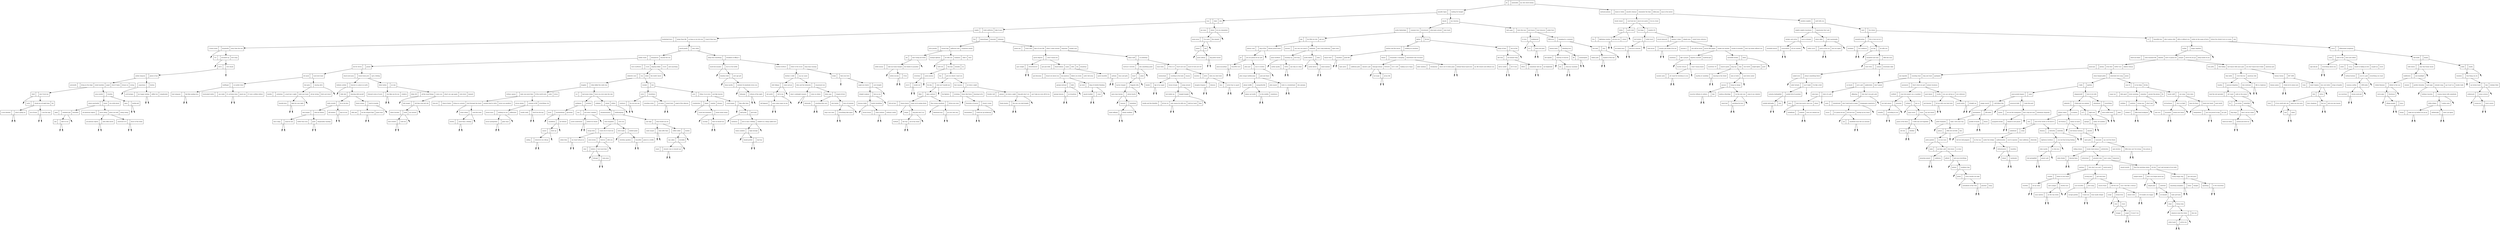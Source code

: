 digraph{
graph [ordering="out"];
node [fontsize = "10"shape = "record"];
"lit" [label ="lit | |  miserable |  my own worst enemy"];
"jennifer lopez" [label ="jennifer lopez | |  waiting for tonight"];
"iyaz" [label ="iyaz | |  reply |  solo"];
"eagles" [label ="eagles | |  hotel california |  take it easy"];
"backstreet boys" [label ="backstreet boys | |  larger than life |  as long as you love me |  I want it that way"];
"3 doors down" [label ="3 doors down | |  kryptonite |  away from the sun"];
"311" [label ="311 | |  all mixed up |  love song"];
"b52's" [label ="b52's | |  love shack"];
"ashlee simpson" [label ="ashlee simpson | |  pieces of me"];
"aerosmith" [label ="aerosmith | |  living on the edge |  sweet emotion |  angel |  what it takes |  dream on  |  crying"];
"3oh3" [label ="3oh3 | |  don't trust me"];
"ac/dc" [label ="ac/dc | |  shook me all night long |  tnt"];
"4 non blondes" [label ="4 non blondes | |  what's going on"];
"ace of base" [label ="ace of base | |  i saw the sign"];
"anna malick" [label ="anna malick | |  breathe"];
"alanis morrisette" [label ="alanis morrisette | |  ironic |  you outta know"];
"akon" [label ="akon | |  sweetest girl |  beautiful"];
"aha" [label ="aha | |  take on me"];
"all american rejects" [label ="all american rejects | |  move along |  gives you hell |  swing swing"];
"all ameican rejects" [label ="all ameican rejects | |  dirty little secret"];
"american hi fi" [label ="american hi fi | |  flavor of the week"];
"aqua" [label ="aqua | |  barbie girl"];
"augustana" [label ="augustana | |  boston"];
"avril lavigne" [label ="avril lavigne | |  my happy ending |  sk8ter boi |  complicated"];
"david guetta" [label ="david guetta | |  sexy chick"];
"bobby darin" [label ="bobby darin | |  dreamlover |  beyond the sea"];
"bel biv devoe" [label ="bel biv devoe | |  poison"];
"bb mack" [label ="bb mack | |  back here baby"];
"badfinger" [label ="badfinger | |  no matter what"];
"bad company" [label ="bad company | |  feel like making love"];
"barenaked ladies" [label ="barenaked ladies | |  one week |  it's all been done |  pinch me |  if i had a million dollars"];
"bee gees" [label ="bee gees | |  staying alive"];
"beatles" [label ="beatles | |  yesterday |  a hard day's night |  hold your hand |  all my loving |  twist and shout"];
"beastie boys" [label ="beastie boys | |  fight for your right"];
"black eyed peas" [label ="black eyed peas | |  boom boom pow |  i got a feeling"];
"belinda carlisle" [label ="belinda carlisle | |  heaven is a place on earth"];
"billy idol" [label ="billy idol | |  dancing with myself"];
"betty everett" [label ="betty everett | |  its in his kiss"];
"ben harper" [label ="ben harper | |  steal my kisses"];
"ben e king" [label ="ben e king | |  stand by me"];
"better than ezra" [label ="better than ezra | |  good |  desperately wanting"];
"bill winters" [label ="bill winters | |  lean on me"];
"black crowes" [label ="black crowes | |  hard to handle"];
"billy joel" [label ="billy joel | |  for the longest time |  piano man"];
"blind melon" [label ="blind melon | |  no rain"];
"blessed union of souls" [label ="blessed union of souls | |  she likes me for me |  i believe"];
"blink 182" [label ="blink 182 | |  all the small things |  i miss you |  what's my age again |  rock show |  dammit"];
"bob seager" [label ="bob seager | |  old time rock and roll"];
"blues traveler" [label ="blues traveler | |  hook |  run around"];
"blue october" [label ="blue october | |  hate me"];
"dave matthews" [label ="dave matthews | |  crash |  tripping billies |  crush |  ants marching"];
"collective soul" [label ="collective soul | |  run |  shine |  the world i know"];
"buggles" [label ="buggles | |  video killed the radio star"];
"britney spears" [label ="britney spears | |  baby one more time |  til the world ends |  lucky |  circus"];
"bon jovi" [label ="bon jovi | |  blaze of glory |  living on a prayer |  shot through the heart |  wanted dead or alive |  never say goodbye"];
"brian setzer" [label ="brian setzer | |  rock this town"];
"boston" [label ="boston | |  more than a feeling"];
"bryan adams" [label ="bryan adams | |  summer of 69 |  everything i do"];
"bruno mars" [label ="bruno mars | |  nothing on you |  billionaire"];
"bruce springsteen" [label ="bruce springsteen | |  glory days"];
"buddy holly" [label ="buddy holly | |  that'll be the day"];
"ccr" [label ="ccr | |  bad moon rising |  have you ever seen the rain"];
"cardigans" [label ="cardigans | |  lovefool"];
"bush" [label ="bush | |  machinehead |  glycerine"];
"candlebox" [label ="candlebox | |  far behind"];
"cameo" [label ="cameo | |  word up"];
"calling" [label ="calling | |  wherever you will go"];
"cars" [label ="cars | |  just what i needed"];
"carrie underwood" [label ="carrie underwood | |  before he cheats"];
"coldplay" [label ="coldplay | |  clocks |  yellow"];
"chumbawumba" [label ="chumbawumba | |  tubthumping"];
"chris daughtry" [label ="chris daughtry | |  over you"];
"cheap trick" [label ="cheap trick | |  i want you to want me"];
"celine dion" [label ="celine dion | |  my heart will go on"];
"chris brown" [label ="chris brown | |  forever |  with you"];
"cher" [label ="cher | |  believe |  turn back time"];
"chicago" [label ="chicago | |  look away"];
"chris isaak" [label ="chris isaak | |  wicked game"];
"christina aguilera" [label ="christina aguilera | |  beautiful |  genie in a bottle"];
"city high" [label ="city high | |  what would you do"];
"cindy lauper" [label ="cindy lauper | |  time after time"];
"colbie caillat" [label ="colbie caillat | |  bubbly"];
"clay aiken" [label ="clay aiken | |  invisible"];
"clash" [label ="clash | |  should i stay or should i go"];
"cracker" [label ="cracker | |  low"];
"corrs" [label ="corrs | |  breathless"];
"contours" [label ="contours | |  do you love me"];
"counting crows" [label ="counting crows | |  mr jones |  round here |  angel of the silences"];
"cure" [label ="cure | |  friday i'm in love |  just like heaven"];
"cranberries" [label ="cranberries | |  linger |  zombie |  dreams"];
"crash test dummies" [label ="crash test dummies | |  mmm mmm mmm"];
"crystals" [label ="crystals | |  then he kissed me"];
"cyndi lauper" [label ="cyndi lauper | |  time after time"];
"daft punk" [label ="daft punk | |  get lucky"];
"darkness" [label ="darkness | |  love is only a feeling |  i believe in a thing called love"];
"damn yankees" [label ="damn yankees | |  high enough"];
"daniel powter" [label ="daniel powter | |  bad day"];
"deep blue something" [label ="deep blue something | |  breakfast at tiffany's"];
"david lee murphy" [label ="david lee murphy | |  dust on the bottle"];
"deadeye dick" [label ="deadeye dick | |  new age girl"];
"dean martin" [label ="dean martin | |  nobody til somebody loves you"];
"debarge" [label ="debarge | |  rythym of the night"];
"doobie brothers" [label ="doobie brothers | |  listen to the music |  long train running"];
"destiny's child" [label ="destiny's child | |  say my name"];
"dell vikings" [label ="dell vikings | |  come and go"];
"del amitri" [label ="del amitri | |  roll to me"];
"def leppard" [label ="def leppard | |  pour some sugar on me"];
"dion and the belmonts" [label ="dion and the belmonts | |  runaround sue"];
"dexy's midnight runners" [label ="dexy's midnight runners | |  come on eileen"];
"dixie cups" [label ="dixie cups | |  chapel of love"];
"dishwalla" [label ="dishwalla | |  counting blue cars"];
"don henley" [label ="don henley | |  boys of summer"];
"dog's eye view" [label ="dog's eye view | |  everything falls apart"];
"drake" [label ="drake | |  find your love"];
"eagle eye cherry" [label ="eagle eye cherry | |  save tonight"];
"dwight yoakum" [label ="dwight yoakum | |  fast as you"];
"duncan sheik" [label ="duncan sheik | |  barely breathing"];
"duran duran" [label ="duran duran | |  come undone |  ordinary world"];
"fuel" [label ="fuel | |  hemorrhage |  innocent |  shimmer"];
"elvis presley" [label ="elvis presley | |  hound dog |  jailhouse rock |  suspicious minds"];
"elo" [label ="elo | |  don't bring me down"];
"eddie money" [label ="eddie money | |  take me home tonight |  two tickets to paradise"];
"edwin mccain" [label ="edwin mccain | |  i'll be"];
"enrique iglesias" [label ="enrique iglesias | |  be with you |  bailamos |  i like it |  hero"];
"faith hill" [label ="faith hill | |  this kiss |  breathe |  cry"];
"everclear" [label ="everclear | |  santa monica"];
"eve 6" [label ="eve 6 | |  inside out"];
"flys" [label ="flys | |  got you where i want you"];
"flo rida" [label ="flo rida | |  club can't handle me"];
"filter" [label ="filter | |  take a picture"];
"fall out boy" [label ="fall out boy | |  dance dance |  sugar we're going down"];
"fergie" [label ="fergie | |  big girls don't cry"];
"fastball" [label ="fastball | |  the way |  out of my head"];
"fine young cannibals" [label ="fine young cannibals | |  drives me crazy"];
"fleetwood mac" [label ="fleetwood mac | |  go your own way"];
"four seasons" [label ="four seasons | |  oh what a night"];
"foo fighters" [label ="foo fighters | |  everlong |  times like these |  learning to fly"];
"fountains of wayne" [label ="fountains of wayne | |  stacey's mom"];
"foundations" [label ="foundations | |  build me up buttercup"];
"frankie valli" [label ="frankie valli | |  grease  |  oh what a night |  big girls don't cry |  can't take my eyes off of you"];
"frank sinatra" [label ="frank sinatra | |  the way you look tonight"];
"green day" [label ="green day | |  brain stew |  time of your life |  when I come around |  longview |  basket case"];
"gavin degraw" [label ="gavin degraw | |  i don't wanna be"];
"gary wright" [label ="gary wright | |  dreamweaver"];
"goo goo dolls" [label ="goo goo dolls | |  black balloon |  name |  slide |  iris |  broadway"];
"gin blossoms" [label ="gin blossoms | |  found out about you |  hey jealousy |  follow you down |  until i fall away"];
"george michael" [label ="george michael | |  faith"];
"george benson" [label ="george benson | |  on broadway"];
"go west" [label ="go west | |  king of wishful thinking"];
"gnarls barkley" [label ="gnarls barkley | |  crazy"];
"good charlotte" [label ="good charlotte | |  anthem |  boys and girls"];
"hilary duff" [label ="hilary duff | |  so yesterday"];
"herman's hermits" [label ="herman's hermits | |  into something good"];
"heart" [label ="heart | |  alone"];
"harvey danger" [label ="harvey danger | |  flagpole sitta"];
"gym class heroes" [label ="gym class heroes | |  stereo hearts"];
"hanson" [label ="hanson | |  mmmbop"];
"hank williams" [label ="hank williams | |  family tradition"];
"huey lewis" [label ="huey lewis | |  if this is it |  heart and soul |  heart of rock and roll"];
"hoobastank" [label ="hoobastank | |  crawling in the dark |  reason"];
"hinder" [label ="hinder | |  lips of an angel"];
"house of pain" [label ="house of pain | |  jump around"];
"hot chelle rae" [label ="hot chelle rae | |  tonight tonight"];
"hootie and the blowfish" [label ="hootie and the blowfish | |  let her cry |  only wanna be with you |  hold my hand |  time"];
"incubus" [label ="incubus | |  drive |  wish you were here"];
"imagine dragons" [label ="imagine dragons | |  demons"];
"inxs" [label ="inxs | |  never tear us apart"];
"jay sean" [label ="jay sean | |  down |  do you remember"];
"jason mraz" [label ="jason mraz | |  I'm yours |  the remedy"];
"james" [label ="james | |  laid"];
"jason aldean" [label ="jason aldean | |  big green tractor"];
"knack" [label ="knack | |  my sharona"];
"justin timberlake" [label ="justin timberlake | |  summer love |  lovestoned |  what goes around |  sexy back"];
"jojo" [label ="jojo | |  too little too late |  get out"];
"johnny cash" [label ="johnny cash | |  ring of fire |  folsom prison blues"];
"jet" [label ="jet | |  are you gonna be my girl"];
"jesse mccartney" [label ="jesse mccartney | |  beautiful soul"];
"john parr" [label ="john parr | |  man in motion"];
"john cougar mellencamp" [label ="john cougar mellencamp | |  jack and diane"];
"jimmy buffet" [label ="jimmy buffet | |  margaritaville"];
"jimmy eat world" [label ="jimmy eat world | |  in the middle |  sweetness"];
"john mayer" [label ="john mayer | |  body is a wonderland |  why georgia"];
"journey" [label ="journey | |  any way you want it |  faithfully |  don't stop believing |  open arms"];
"jonas brothers" [label ="jonas brothers | |  burning up |  love bug"];
"jordin sparks" [label ="jordin sparks | |  tattoo |  one step at a time"];
"justin bieber" [label ="justin bieber | |  baby"];
"justin biever" [label ="justin biever | |  eenie meenie"];
"kesha" [label ="kesha | |  tik tok"];
"katrina and the waves" [label ="katrina and the waves | |  walking on sunshine"];
"kanye west" [label ="kanye west | |  heartless |  good life"];
"keane" [label ="keane | |  everybody's changing |  somewhere only we know"];
"katy perry" [label ="katy perry | |  california girls |  i kissed a girl |  teenage dream |  firework |  hot n cold |  waking up in vegas"];
"kc & jojo" [label ="kc & jojo | |  all my life"];
"kelly clarkson" [label ="kelly clarkson | |  breakaway |  since you've been gone |  behind these hazel eyes |  my life would suck without you"];
"kings of leon" [label ="kings of leon | |  sex on fire"];
"kid rock" [label ="kid rock | |  all summer long"];
"kevin rudolf" [label ="kevin rudolf | |  let it rock"];
"killers" [label ="killers | |  somebody told me  |  mr brightside"];
"lady gaga" [label ="lady gaga | |  born this way |  just dance |  bad romance |  poker face"];
"la roux" [label ="la roux | |  bulletproof"];
"la's" [label ="la's | |  there she goes"];
"lifehouse" [label ="lifehouse | |  hanging by a moment"];
"leonna lewis" [label ="leonna lewis | |  bleeding love"];
"led zepelin" [label ="led zepelin | |  stairway to heaven"];
"len" [label ="len | |  steal my sunshine"];
"lfo" [label ="lfo | |  summergirls"];
"lisa loeb" [label ="lisa loeb | |  stay"];
"linkin park" [label ="linkin park | |  shadow of the day"];
"michael jackson" [label ="michael jackson | |  black or white |  smooth criminal |  remember the time |  billie jean |  man in the mirror"];
"lonely island" [label ="lonely island | |  i just had sex |  jizz in my pants |  i'm on a boat"];
"lmfao" [label ="lmfao | |  party rock"];
"live" [label ="live | |  lightning crashes |  all over you |  i alone"];
"lou bega" [label ="lou bega | |  mambo #5"];
"lost trailers" [label ="lost trailers | |  holler back"];
"los lonely boys" [label ="los lonely boys | |  how far is heaven"];
"lynyrd skynyrd" [label ="lynyrd skynyrd | |  gimme 3 steps |  simple man |  sweet home alabama"];
"luke bryan" [label ="luke bryan | |  country girl shake it for me"];
"maroon 5" [label ="maroon 5 | |  she will be loved |  moves like jagger |  makes me wonder |  harder to breathe |  won't go home without you"];
"madonna" [label ="madonna | |  like a prayer |  express yourself |  material girl"];
"marion winans" [label ="marion winans | |  I don't wanna know"];
"mariah carey" [label ="mariah carey | |  all i want for christmas is you"];
"meredith brooks" [label ="meredith brooks | |  bitch"];
"matchbox 20" [label ="matchbox 20 | |  back to good |  long day |  3am |  real world |  bright lights |  push"];
"martha & vandellas" [label ="martha & vandellas | |  dancing in the street"];
"men at work" [label ="men at work | |  land down under"];
"mccoys" [label ="mccoys | |  hang on sloopy"];
"maurice williams & zodiacs" [label ="maurice williams & zodiacs | |  stay "];
"melissa etheridge" [label ="melissa etheridge | |  i'm the only one |  come to my window"];
"meat loaf" [label ="meat loaf | |  anything for love"];
"modern english" [label ="modern english | |  melt with you"];
"mighty mighty bosstones" [label ="mighty mighty bosstones | |  impression that i get"];
"mickey and sylvia" [label ="mickey and sylvia | |  love is strange"];
"michelle branch" [label ="michelle branch | |  everywhere |  all you wanted"];
"missy elliot" [label ="missy elliot | |  lady marmalade"];
"miley cyrus" [label ="miley cyrus | |  party in the usa |  see you again"];
"next" [label ="next | |  too closes"];
"montell jordan" [label ="montell jordan | |  this is how we do it"];
"monkees" [label ="monkees | |  I'm a believer"];
"mr big" [label ="mr big | |  be with you"];
"mumford and sons" [label ="mumford and sons | |  little lion man"];
"neon trees" [label ="neon trees | |  animal |  everybody talks"];
"naked eyes" [label ="naked eyes | |  always something there"];
"nelly furtado" [label ="nelly furtado | |  say it right |  I'm like a bird"];
"natasha bedingfield" [label ="natasha bedingfield | |  pocket full of sunshine"];
"natalie imbruglia" [label ="natalie imbruglia | |  torn"];
"u2" [label ="u2 | |  beautiful day |  who's gonna ride  |  with or without you |  pride (in the name of love) |  where the streets have no name |  one"];
"turtles" [label ="turtles | |  happy together"];
"third eye blind" [label ="third eye blind | |  semi charmed life |  blinded |  how's it gonna be |  jumper |  never let you go |  deep inside of you"];
"pearl jam" [label ="pearl jam | |  jeremy |  even flow |  better man |  elderly woman "];
"one republic" [label ="one republic | |  counting stars |  stop and stare |  apologize"];
"no doubt" [label ="no doubt | |  just a girl |  spiderwebs |  don't speak"];
"nine days" [label ="nine days | |  story of a girl"];
"neyo" [label ="neyo | |  hate how much i love you |  closer"];
"nickelback" [label ="nickelback | |  rockstar |  how you remind me"];
"offspring" [label ="offspring | |  why don't you get a job"];
"oasis" [label ="oasis | |  wonderwall |  don't look back in anger |  champagne supernova"];
"nsync" [label ="nsync | |  it's gonna be me |  bye bye bye |  tearing up my heart"];
"oar" [label ="oar | |  shattered (turn the car around)"];
"paramore" [label ="paramore | |  that's what you get |  misery business"];
"outfield" [label ="outfield | |  your love (josie's on a vacation)"];
"our lady peace" [label ="our lady peace | |  innocent"];
"orianthi" [label ="orianthi | |  according to you"];
"outkast" [label ="outkast | |  hey ya"];
"papa roach" [label ="papa roach | |  scars |  my last resort"];
"panic at the disco" [label ="panic at the disco | |  I write sins not tragedies"];
"owl city" [label ="owl city | |  fireflies"];
"paul simon" [label ="paul simon | |  cecilia |  you can call me al |  mrs robinson"];
"pat benatar" [label ="pat benatar | |  hit me with your best shot"];
"paula abdul" [label ="paula abdul | |  straight up"];
"stone temple pilots" [label ="stone temple pilots | |  interstate love song |  plush"];
"r kelly" [label ="r kelly | |  ignition"];
"pure prairie league" [label ="pure prairie league | |  amie"];
"peggy march" [label ="peggy march | |  i will follow him"];
"proclaimers" [label ="proclaimers | |  500 miles"];
"peter frampton" [label ="peter frampton | |  baby i love your way"];
"prince" [label ="prince | |  little red corvette |  kiss"];
"peter gabriel" [label ="peter gabriel | |  in your eyes"];
"pink" [label ="pink | |  just like a pill |  who knew  |  so what"];
"phantom planet" [label ="phantom planet | |  california"];
"pitbull" [label ="pitbull | |  give me everything"];
"poison" [label ="poison | |  unskinny bop"];
"police" [label ="police | |  every breath you take"];
"presidents of the USA" [label ="presidents of the USA | |  peaches |  lump"];
"puddle of mudd" [label ="puddle of mudd | |  blurry"];
"pussycat dolls" [label ="pussycat dolls | |  i hate this part"];
"queen" [label ="queen | |  we are the champions |  don't stop me now |  bohemian rhapsody"];
"quagarth brooks" [label ="quagarth brooks | |  friends in low places"];
"steppenwolf" [label ="steppenwolf | |  born to be wild"];
"splendor" [label ="splendor | |  I think god can explain"];
"ritchie valens" [label ="ritchie valens | |  la bamba"];
"rem" [label ="rem | |  end of the world as we know it"];
"radiohead" [label ="radiohead | |  creep"];
"red hot chili peppers" [label ="red hot chili peppers | |  by the way |  under the bridge |  californication |  soul to squeeze |  dani california |  otherside"];
"refreshments" [label ="refreshments | |  banditos"];
"rehab" [label ="rehab | |  bartender"];
"rihanna" [label ="rihanna | |  disturbia |  umbrella"];
"righteous brothers" [label ="righteous brothers | |  you lost that loving feeling"];
"ricky martin" [label ="ricky martin | |  la vida loca"];
"rick springfield" [label ="rick springfield | |  jessie's girl"];
"rob thomas" [label ="rob thomas | |  lonely no more"];
"rob thomas santana" [label ="rob thomas santana | |  smooth"];
"spice girls" [label ="spice girls | |  wannabe |  say you'll be there"];
"rolling stones" [label ="rolling stones | |  honky tonk woman |  satisfaction"];
"robin thicke" [label ="robin thicke | |  blurred lines"];
"silverchair" [label ="silverchair | |  greatest view |  ana's song |  tomorrow"];
"santana" [label ="santana | |  why don't you and i |  maria maria"];
"roxette" [label ="roxette | |  listen to your heart"];
"ronettes" [label ="ronettes | |  be my baby"];
"salt n peppa" [label ="salt n peppa | |  whatta man"];
"ryan cabrera" [label ="ryan cabrera | |  on the way down"];
"saving jane" [label ="saving jane | |  girl next door"];
"sara barailles" [label ="sara barailles | |  love song"];
"savage garden" [label ="savage garden | |  I want you |  truly madly deeply"];
"shania twain" [label ="shania twain | |  still the one |  man i feel like a woman"];
"script" [label ="script | |  break even"];
"seal" [label ="seal | |  crazy"];
"shaggy" [label ="shaggy | |  angel |  it wasn't me"];
"sheryl crow" [label ="sheryl crow | |  if it makes you happy"];
"smash mouth" [label ="smash mouth | |  then the morning comes |  all star |  can't get enough of you baby"];
"simple minds" [label ="simple minds | |  don't you forget about me"];
"simple plan" [label ="simple plan | |  addicted"];
"sir mixalot" [label ="sir mixalot | |  baby got back"];
"sisqo" [label ="sisqo | |  thong song"];
"sixpence none the richer" [label ="sixpence none the richer | |  kiss me"];
"sister hazel" [label ="sister hazel | |  all for you"];
"snoop doggy dog" [label ="snoop doggy dog | |  gin and juice"];
"smashing pumpkins" [label ="smashing pumpkins | |  today |  tonight"];
"spacehog" [label ="spacehog | |  in the meantime"];
"spin doctors" [label ="spin doctors | |  little miss can't be wrong |  two princes"];
"sr71" [label ="sr71 | |  right now"];
"sponge" [label ="sponge | |  molly (16 candles)"];
"stereofuse" [label ="stereofuse | |  everything"];
"steve miller band" [label ="steve miller band | |  joker"];
"sum 41" [label ="sum 41 | |  in too deep |  fat lip"];
"sugar ray" [label ="sugar ray | |  falls apart |  every morning |  someday |  answer the phone |  fly"];
"sublime" [label ="sublime | |  santeria |  wrong way |  what I got"];
"stroke 9" [label ="stroke 9 | |  little black backpack"];
"taylor swift" [label ="taylor swift | |  our song |  love story"];
"tal bachman" [label ="tal bachman | |  she's so high"];
"taio cruz" [label ="taio cruz | |  dynamite |  break your heart"];
"tears for fears" [label ="tears for fears | |  head over heals |  mad world"];
"temptations" [label ="temptations | |  ain't too proud to beg |  my girl"];
"tom petty" [label ="tom petty | |  free falling |  last dance with mary jane |  you don't know how it feels |  american girl"];
"toby keith" [label ="toby keith | |  i love this bar |  american ride"];
"toadies" [label ="toadies | |  possum kingdom"];
"toad the wet sprocket" [label ="toad the wet sprocket | |  all i want |  walk on the ocean"];
"tlc" [label ="tlc | |  no scrubs |  waterfalls"];
"ting tings" [label ="ting tings | |  that's not my name"];
"thrid eye blind" [label ="thrid eye blind | |  motorcycle drive by"];
"tom cochrane" [label ="tom cochrane | |  life is a highway"];
"tommy tutone" [label ="tommy tutone | |  867 5309"];
"tommy james" [label ="tommy james | |  i think we're alone now"];
"train" [label ="train | |  meet virginia |  hey soul sister |  drops of jupiter"];
"toto" [label ="toto | |  africa"];
"tonic" [label ="tonic | |  if you could only see |  open up your eyes"];
"tool" [label ="tool | |  sober"];
"tracy chapman" [label ="tracy chapman | |  fast car |  give me one reason"];
"verve" [label ="verve | |  bittersweet symphony"];
"used" [label ="used | |  taste of ink |  blue and yellow"];
"ugly kid joe" [label ="ugly kid joe | |  everything about you"];
"usher" [label ="usher | |  o.m.g. |  dj got us falling in love |  caught up |  more"];
"vertical horizon" [label ="vertical horizon | |  you're a god |  everything you want"];
"vanessa carlton" [label ="vanessa carlton | |  1000 miles"];
"van morrison" [label ="van morrison | |  brown eyed girl"];
"will smith" [label ="will smith | |  miami"];
"wild cherry" [label ="wild cherry | |  play that funky music"];
"wallflowers" [label ="wallflowers | |  one headlight"];
"violent femmes" [label ="violent femmes | |  blister in the sun"];
"verve pipe" [label ="verve pipe | |  freshman"];
"village people" [label ="village people | |  ymca"];
"weezer" [label ="weezer | |  perfect situation |  hash pipe |  sweater song |  say it ain't so |  buddy holly"];
"whitney houston" [label ="whitney houston | |  i wanna dance with somebody"];
"white stripes" [label ="white stripes | |  7 nation army"];
"wham" [label ="wham | |  wake me up before you go go"];
"whitesnake" [label ="whitesnake | |  here I go again"];
"zedd" [label ="zedd | |  clarity"];
"wonders" [label ="wonders | |  that thing you do"];
"zac brown band" [label ="zac brown band | |  toes |  chicken fried"];
"yellowcard" [label ="yellowcard | |  ocean avenue"];
"young mc" [label ="young mc | |  bust a move"];
"lit"  -> "jennifer lopez" 
"jennifer lopez"  -> "iyaz" 
"iyaz"  -> "eagles" 
"eagles"  -> "backstreet boys" 
"backstreet boys"  -> "3 doors down" 
nullptr0[shape=point]
"3 doors down"  -> nullptr0
"3 doors down"  -> "311" 
nullptr1[shape=point]
"311"  -> nullptr1
"311"  -> "b52's" 
"b52's"  -> "ashlee simpson" 
"ashlee simpson"  -> "aerosmith" 
"aerosmith"  -> "3oh3" 
nullptr2[shape=point]
"3oh3"  -> nullptr2
"3oh3"  -> "ac/dc" 
"ac/dc"  -> "4 non blondes" 
nullptr3[shape=point]
"4 non blondes"  -> nullptr3
nullptr4[shape=point]
"4 non blondes"  -> nullptr4
"ac/dc"  -> "ace of base" 
nullptr5[shape=point]
"ace of base"  -> nullptr5
nullptr6[shape=point]
"ace of base"  -> nullptr6
"aerosmith"  -> "anna malick" 
"anna malick"  -> "alanis morrisette" 
"alanis morrisette"  -> "akon" 
"akon"  -> "aha" 
nullptr7[shape=point]
"aha"  -> nullptr7
nullptr8[shape=point]
"aha"  -> nullptr8
nullptr9[shape=point]
"akon"  -> nullptr9
"alanis morrisette"  -> "all american rejects" 
"all american rejects"  -> "all ameican rejects" 
nullptr10[shape=point]
"all ameican rejects"  -> nullptr10
nullptr11[shape=point]
"all ameican rejects"  -> nullptr11
"all american rejects"  -> "american hi fi" 
nullptr12[shape=point]
"american hi fi"  -> nullptr12
nullptr13[shape=point]
"american hi fi"  -> nullptr13
"anna malick"  -> "aqua" 
nullptr14[shape=point]
"aqua"  -> nullptr14
nullptr15[shape=point]
"aqua"  -> nullptr15
"ashlee simpson"  -> "augustana" 
nullptr16[shape=point]
"augustana"  -> nullptr16
"augustana"  -> "avril lavigne" 
nullptr17[shape=point]
"avril lavigne"  -> nullptr17
nullptr18[shape=point]
"avril lavigne"  -> nullptr18
nullptr19[shape=point]
"b52's"  -> nullptr19
"backstreet boys"  -> "david guetta" 
"david guetta"  -> "bobby darin" 
"bobby darin"  -> "bel biv devoe" 
"bel biv devoe"  -> "bb mack" 
"bb mack"  -> "badfinger" 
"badfinger"  -> "bad company" 
nullptr20[shape=point]
"bad company"  -> nullptr20
nullptr21[shape=point]
"bad company"  -> nullptr21
"badfinger"  -> "barenaked ladies" 
nullptr22[shape=point]
"barenaked ladies"  -> nullptr22
nullptr23[shape=point]
"barenaked ladies"  -> nullptr23
"bb mack"  -> "bee gees" 
"bee gees"  -> "beatles" 
"beatles"  -> "beastie boys" 
nullptr24[shape=point]
"beastie boys"  -> nullptr24
nullptr25[shape=point]
"beastie boys"  -> nullptr25
nullptr26[shape=point]
"beatles"  -> nullptr26
nullptr27[shape=point]
"bee gees"  -> nullptr27
"bel biv devoe"  -> "black eyed peas" 
"black eyed peas"  -> "belinda carlisle" 
nullptr28[shape=point]
"belinda carlisle"  -> nullptr28
"belinda carlisle"  -> "billy idol" 
"billy idol"  -> "betty everett" 
"betty everett"  -> "ben harper" 
"ben harper"  -> "ben e king" 
nullptr29[shape=point]
"ben e king"  -> nullptr29
nullptr30[shape=point]
"ben e king"  -> nullptr30
"ben harper"  -> "better than ezra" 
nullptr31[shape=point]
"better than ezra"  -> nullptr31
nullptr32[shape=point]
"better than ezra"  -> nullptr32
"betty everett"  -> "bill winters" 
nullptr33[shape=point]
"bill winters"  -> nullptr33
nullptr34[shape=point]
"bill winters"  -> nullptr34
"billy idol"  -> "black crowes" 
"black crowes"  -> "billy joel" 
nullptr35[shape=point]
"billy joel"  -> nullptr35
nullptr36[shape=point]
"billy joel"  -> nullptr36
nullptr37[shape=point]
"black crowes"  -> nullptr37
"black eyed peas"  -> "blind melon" 
"blind melon"  -> "blessed union of souls" 
nullptr38[shape=point]
"blessed union of souls"  -> nullptr38
nullptr39[shape=point]
"blessed union of souls"  -> nullptr39
"blind melon"  -> "blink 182" 
nullptr40[shape=point]
"blink 182"  -> nullptr40
"blink 182"  -> "bob seager" 
"bob seager"  -> "blues traveler" 
"blues traveler"  -> "blue october" 
nullptr41[shape=point]
"blue october"  -> nullptr41
nullptr42[shape=point]
"blue october"  -> nullptr42
nullptr43[shape=point]
"blues traveler"  -> nullptr43
nullptr44[shape=point]
"bob seager"  -> nullptr44
"bobby darin"  -> "dave matthews" 
"dave matthews"  -> "collective soul" 
"collective soul"  -> "buggles" 
"buggles"  -> "britney spears" 
"britney spears"  -> "bon jovi" 
nullptr45[shape=point]
"bon jovi"  -> nullptr45
"bon jovi"  -> "brian setzer" 
"brian setzer"  -> "boston" 
nullptr46[shape=point]
"boston"  -> nullptr46
nullptr47[shape=point]
"boston"  -> nullptr47
nullptr48[shape=point]
"brian setzer"  -> nullptr48
"britney spears"  -> "bryan adams" 
"bryan adams"  -> "bruno mars" 
"bruno mars"  -> "bruce springsteen" 
nullptr49[shape=point]
"bruce springsteen"  -> nullptr49
nullptr50[shape=point]
"bruce springsteen"  -> nullptr50
nullptr51[shape=point]
"bruno mars"  -> nullptr51
"bryan adams"  -> "buddy holly" 
nullptr52[shape=point]
"buddy holly"  -> nullptr52
nullptr53[shape=point]
"buddy holly"  -> nullptr53
"buggles"  -> "ccr" 
"ccr"  -> "cardigans" 
"cardigans"  -> "bush" 
nullptr54[shape=point]
"bush"  -> nullptr54
"bush"  -> "candlebox" 
"candlebox"  -> "cameo" 
"cameo"  -> "calling" 
nullptr55[shape=point]
"calling"  -> nullptr55
nullptr56[shape=point]
"calling"  -> nullptr56
nullptr57[shape=point]
"cameo"  -> nullptr57
nullptr58[shape=point]
"candlebox"  -> nullptr58
"cardigans"  -> "cars" 
"cars"  -> "carrie underwood" 
nullptr59[shape=point]
"carrie underwood"  -> nullptr59
nullptr60[shape=point]
"carrie underwood"  -> nullptr60
nullptr61[shape=point]
"cars"  -> nullptr61
"ccr"  -> "coldplay" 
"coldplay"  -> "chumbawumba" 
"chumbawumba"  -> "chris daughtry" 
"chris daughtry"  -> "cheap trick" 
"cheap trick"  -> "celine dion" 
nullptr62[shape=point]
"celine dion"  -> nullptr62
nullptr63[shape=point]
"celine dion"  -> nullptr63
"cheap trick"  -> "chris brown" 
"chris brown"  -> "cher" 
nullptr64[shape=point]
"cher"  -> nullptr64
"cher"  -> "chicago" 
nullptr65[shape=point]
"chicago"  -> nullptr65
nullptr66[shape=point]
"chicago"  -> nullptr66
nullptr67[shape=point]
"chris brown"  -> nullptr67
"chris daughtry"  -> "chris isaak" 
nullptr68[shape=point]
"chris isaak"  -> nullptr68
"chris isaak"  -> "christina aguilera" 
nullptr69[shape=point]
"christina aguilera"  -> nullptr69
nullptr70[shape=point]
"christina aguilera"  -> nullptr70
"chumbawumba"  -> "city high" 
"city high"  -> "cindy lauper" 
nullptr71[shape=point]
"cindy lauper"  -> nullptr71
nullptr72[shape=point]
"cindy lauper"  -> nullptr72
"city high"  -> "colbie caillat" 
"colbie caillat"  -> "clay aiken" 
"clay aiken"  -> "clash" 
nullptr73[shape=point]
"clash"  -> nullptr73
nullptr74[shape=point]
"clash"  -> nullptr74
nullptr75[shape=point]
"clay aiken"  -> nullptr75
nullptr76[shape=point]
"colbie caillat"  -> nullptr76
nullptr77[shape=point]
"coldplay"  -> nullptr77
"collective soul"  -> "cracker" 
"cracker"  -> "corrs" 
"corrs"  -> "contours" 
nullptr78[shape=point]
"contours"  -> nullptr78
nullptr79[shape=point]
"contours"  -> nullptr79
"corrs"  -> "counting crows" 
nullptr80[shape=point]
"counting crows"  -> nullptr80
nullptr81[shape=point]
"counting crows"  -> nullptr81
"cracker"  -> "cure" 
"cure"  -> "cranberries" 
nullptr82[shape=point]
"cranberries"  -> nullptr82
"cranberries"  -> "crash test dummies" 
nullptr83[shape=point]
"crash test dummies"  -> nullptr83
"crash test dummies"  -> "crystals" 
nullptr84[shape=point]
"crystals"  -> nullptr84
nullptr85[shape=point]
"crystals"  -> nullptr85
"cure"  -> "cyndi lauper" 
nullptr86[shape=point]
"cyndi lauper"  -> nullptr86
"cyndi lauper"  -> "daft punk" 
nullptr87[shape=point]
"daft punk"  -> nullptr87
"daft punk"  -> "darkness" 
"darkness"  -> "damn yankees" 
nullptr88[shape=point]
"damn yankees"  -> nullptr88
"damn yankees"  -> "daniel powter" 
nullptr89[shape=point]
"daniel powter"  -> nullptr89
nullptr90[shape=point]
"daniel powter"  -> nullptr90
nullptr91[shape=point]
"darkness"  -> nullptr91
nullptr92[shape=point]
"dave matthews"  -> nullptr92
"david guetta"  -> "deep blue something" 
"deep blue something"  -> "david lee murphy" 
nullptr93[shape=point]
"david lee murphy"  -> nullptr93
"david lee murphy"  -> "deadeye dick" 
nullptr94[shape=point]
"deadeye dick"  -> nullptr94
"deadeye dick"  -> "dean martin" 
nullptr95[shape=point]
"dean martin"  -> nullptr95
"dean martin"  -> "debarge" 
nullptr96[shape=point]
"debarge"  -> nullptr96
nullptr97[shape=point]
"debarge"  -> nullptr97
"deep blue something"  -> "doobie brothers" 
"doobie brothers"  -> "destiny's child" 
"destiny's child"  -> "dell vikings" 
"dell vikings"  -> "del amitri" 
"del amitri"  -> "def leppard" 
nullptr98[shape=point]
"def leppard"  -> nullptr98
nullptr99[shape=point]
"def leppard"  -> nullptr99
nullptr100[shape=point]
"del amitri"  -> nullptr100
nullptr101[shape=point]
"dell vikings"  -> nullptr101
"destiny's child"  -> "dion and the belmonts" 
"dion and the belmonts"  -> "dexy's midnight runners" 
nullptr102[shape=point]
"dexy's midnight runners"  -> nullptr102
nullptr103[shape=point]
"dexy's midnight runners"  -> nullptr103
"dion and the belmonts"  -> "dixie cups" 
"dixie cups"  -> "dishwalla" 
nullptr104[shape=point]
"dishwalla"  -> nullptr104
nullptr105[shape=point]
"dishwalla"  -> nullptr105
"dixie cups"  -> "don henley" 
"don henley"  -> "dog's eye view" 
nullptr106[shape=point]
"dog's eye view"  -> nullptr106
nullptr107[shape=point]
"dog's eye view"  -> nullptr107
nullptr108[shape=point]
"don henley"  -> nullptr108
"doobie brothers"  -> "drake" 
nullptr109[shape=point]
"drake"  -> nullptr109
"drake"  -> "eagle eye cherry" 
"eagle eye cherry"  -> "dwight yoakum" 
"dwight yoakum"  -> "duncan sheik" 
nullptr110[shape=point]
"duncan sheik"  -> nullptr110
"duncan sheik"  -> "duran duran" 
nullptr111[shape=point]
"duran duran"  -> nullptr111
nullptr112[shape=point]
"duran duran"  -> nullptr112
nullptr113[shape=point]
"dwight yoakum"  -> nullptr113
nullptr114[shape=point]
"eagle eye cherry"  -> nullptr114
"eagles"  -> "fuel" 
"fuel"  -> "elvis presley" 
"elvis presley"  -> "elo" 
"elo"  -> "eddie money" 
nullptr115[shape=point]
"eddie money"  -> nullptr115
"eddie money"  -> "edwin mccain" 
nullptr116[shape=point]
"edwin mccain"  -> nullptr116
nullptr117[shape=point]
"edwin mccain"  -> nullptr117
nullptr118[shape=point]
"elo"  -> nullptr118
"elvis presley"  -> "enrique iglesias" 
nullptr119[shape=point]
"enrique iglesias"  -> nullptr119
"enrique iglesias"  -> "faith hill" 
"faith hill"  -> "everclear" 
"everclear"  -> "eve 6" 
nullptr120[shape=point]
"eve 6"  -> nullptr120
nullptr121[shape=point]
"eve 6"  -> nullptr121
nullptr122[shape=point]
"everclear"  -> nullptr122
"faith hill"  -> "flys" 
"flys"  -> "flo rida" 
"flo rida"  -> "filter" 
"filter"  -> "fall out boy" 
nullptr123[shape=point]
"fall out boy"  -> nullptr123
"fall out boy"  -> "fergie" 
"fergie"  -> "fastball" 
nullptr124[shape=point]
"fastball"  -> nullptr124
nullptr125[shape=point]
"fastball"  -> nullptr125
nullptr126[shape=point]
"fergie"  -> nullptr126
"filter"  -> "fine young cannibals" 
nullptr127[shape=point]
"fine young cannibals"  -> nullptr127
"fine young cannibals"  -> "fleetwood mac" 
nullptr128[shape=point]
"fleetwood mac"  -> nullptr128
nullptr129[shape=point]
"fleetwood mac"  -> nullptr129
nullptr130[shape=point]
"flo rida"  -> nullptr130
"flys"  -> "four seasons" 
"four seasons"  -> "foo fighters" 
nullptr131[shape=point]
"foo fighters"  -> nullptr131
"foo fighters"  -> "fountains of wayne" 
"fountains of wayne"  -> "foundations" 
nullptr132[shape=point]
"foundations"  -> nullptr132
nullptr133[shape=point]
"foundations"  -> nullptr133
nullptr134[shape=point]
"fountains of wayne"  -> nullptr134
"four seasons"  -> "frankie valli" 
"frankie valli"  -> "frank sinatra" 
nullptr135[shape=point]
"frank sinatra"  -> nullptr135
nullptr136[shape=point]
"frank sinatra"  -> nullptr136
nullptr137[shape=point]
"frankie valli"  -> nullptr137
"fuel"  -> "green day" 
"green day"  -> "gavin degraw" 
"gavin degraw"  -> "gary wright" 
nullptr138[shape=point]
"gary wright"  -> nullptr138
nullptr139[shape=point]
"gary wright"  -> nullptr139
"gavin degraw"  -> "goo goo dolls" 
"goo goo dolls"  -> "gin blossoms" 
"gin blossoms"  -> "george michael" 
"george michael"  -> "george benson" 
nullptr140[shape=point]
"george benson"  -> nullptr140
nullptr141[shape=point]
"george benson"  -> nullptr141
nullptr142[shape=point]
"george michael"  -> nullptr142
"gin blossoms"  -> "go west" 
"go west"  -> "gnarls barkley" 
nullptr143[shape=point]
"gnarls barkley"  -> nullptr143
nullptr144[shape=point]
"gnarls barkley"  -> nullptr144
nullptr145[shape=point]
"go west"  -> nullptr145
"goo goo dolls"  -> "good charlotte" 
nullptr146[shape=point]
"good charlotte"  -> nullptr146
nullptr147[shape=point]
"good charlotte"  -> nullptr147
"green day"  -> "hilary duff" 
"hilary duff"  -> "herman's hermits" 
"herman's hermits"  -> "heart" 
"heart"  -> "harvey danger" 
"harvey danger"  -> "gym class heroes" 
nullptr148[shape=point]
"gym class heroes"  -> nullptr148
"gym class heroes"  -> "hanson" 
"hanson"  -> "hank williams" 
nullptr149[shape=point]
"hank williams"  -> nullptr149
nullptr150[shape=point]
"hank williams"  -> nullptr150
nullptr151[shape=point]
"hanson"  -> nullptr151
nullptr152[shape=point]
"harvey danger"  -> nullptr152
nullptr153[shape=point]
"heart"  -> nullptr153
nullptr154[shape=point]
"herman's hermits"  -> nullptr154
"hilary duff"  -> "huey lewis" 
"huey lewis"  -> "hoobastank" 
"hoobastank"  -> "hinder" 
nullptr155[shape=point]
"hinder"  -> nullptr155
nullptr156[shape=point]
"hinder"  -> nullptr156
"hoobastank"  -> "house of pain" 
"house of pain"  -> "hot chelle rae" 
"hot chelle rae"  -> "hootie and the blowfish" 
nullptr157[shape=point]
"hootie and the blowfish"  -> nullptr157
nullptr158[shape=point]
"hootie and the blowfish"  -> nullptr158
nullptr159[shape=point]
"hot chelle rae"  -> nullptr159
nullptr160[shape=point]
"house of pain"  -> nullptr160
"huey lewis"  -> "incubus" 
"incubus"  -> "imagine dragons" 
nullptr161[shape=point]
"imagine dragons"  -> nullptr161
nullptr162[shape=point]
"imagine dragons"  -> nullptr162
"incubus"  -> "inxs" 
nullptr163[shape=point]
"inxs"  -> nullptr163
nullptr164[shape=point]
"inxs"  -> nullptr164
"iyaz"  -> "jay sean" 
"jay sean"  -> "jason mraz" 
"jason mraz"  -> "james" 
nullptr165[shape=point]
"james"  -> nullptr165
"james"  -> "jason aldean" 
nullptr166[shape=point]
"jason aldean"  -> nullptr166
nullptr167[shape=point]
"jason aldean"  -> nullptr167
nullptr168[shape=point]
"jason mraz"  -> nullptr168
nullptr169[shape=point]
"jay sean"  -> nullptr169
"jennifer lopez"  -> "knack" 
"knack"  -> "justin timberlake" 
"justin timberlake"  -> "jojo" 
"jojo"  -> "johnny cash" 
"johnny cash"  -> "jet" 
"jet"  -> "jesse mccartney" 
nullptr170[shape=point]
"jesse mccartney"  -> nullptr170
nullptr171[shape=point]
"jesse mccartney"  -> nullptr171
"jet"  -> "john parr" 
"john parr"  -> "john cougar mellencamp" 
"john cougar mellencamp"  -> "jimmy buffet" 
nullptr172[shape=point]
"jimmy buffet"  -> nullptr172
"jimmy buffet"  -> "jimmy eat world" 
nullptr173[shape=point]
"jimmy eat world"  -> nullptr173
nullptr174[shape=point]
"jimmy eat world"  -> nullptr174
"john cougar mellencamp"  -> "john mayer" 
nullptr175[shape=point]
"john mayer"  -> nullptr175
nullptr176[shape=point]
"john mayer"  -> nullptr176
nullptr177[shape=point]
"john parr"  -> nullptr177
nullptr178[shape=point]
"johnny cash"  -> nullptr178
"jojo"  -> "journey" 
"journey"  -> "jonas brothers" 
nullptr179[shape=point]
"jonas brothers"  -> nullptr179
"jonas brothers"  -> "jordin sparks" 
nullptr180[shape=point]
"jordin sparks"  -> nullptr180
nullptr181[shape=point]
"jordin sparks"  -> nullptr181
"journey"  -> "justin bieber" 
nullptr182[shape=point]
"justin bieber"  -> nullptr182
"justin bieber"  -> "justin biever" 
nullptr183[shape=point]
"justin biever"  -> nullptr183
nullptr184[shape=point]
"justin biever"  -> nullptr184
"justin timberlake"  -> "kesha" 
"kesha"  -> "katrina and the waves" 
"katrina and the waves"  -> "kanye west" 
nullptr185[shape=point]
"kanye west"  -> nullptr185
nullptr186[shape=point]
"kanye west"  -> nullptr186
"katrina and the waves"  -> "keane" 
"keane"  -> "katy perry" 
nullptr187[shape=point]
"katy perry"  -> nullptr187
"katy perry"  -> "kc & jojo" 
nullptr188[shape=point]
"kc & jojo"  -> nullptr188
nullptr189[shape=point]
"kc & jojo"  -> nullptr189
"keane"  -> "kelly clarkson" 
nullptr190[shape=point]
"kelly clarkson"  -> nullptr190
nullptr191[shape=point]
"kelly clarkson"  -> nullptr191
"kesha"  -> "kings of leon" 
"kings of leon"  -> "kid rock" 
"kid rock"  -> "kevin rudolf" 
nullptr192[shape=point]
"kevin rudolf"  -> nullptr192
nullptr193[shape=point]
"kevin rudolf"  -> nullptr193
"kid rock"  -> "killers" 
nullptr194[shape=point]
"killers"  -> nullptr194
nullptr195[shape=point]
"killers"  -> nullptr195
nullptr196[shape=point]
"kings of leon"  -> nullptr196
"knack"  -> "lady gaga" 
"lady gaga"  -> "la roux" 
nullptr197[shape=point]
"la roux"  -> nullptr197
"la roux"  -> "la's" 
nullptr198[shape=point]
"la's"  -> nullptr198
nullptr199[shape=point]
"la's"  -> nullptr199
"lady gaga"  -> "lifehouse" 
"lifehouse"  -> "leonna lewis" 
"leonna lewis"  -> "led zepelin" 
nullptr200[shape=point]
"led zepelin"  -> nullptr200
"led zepelin"  -> "len" 
nullptr201[shape=point]
"len"  -> nullptr201
nullptr202[shape=point]
"len"  -> nullptr202
"leonna lewis"  -> "lfo" 
nullptr203[shape=point]
"lfo"  -> nullptr203
nullptr204[shape=point]
"lfo"  -> nullptr204
"lifehouse"  -> "lisa loeb" 
"lisa loeb"  -> "linkin park" 
nullptr205[shape=point]
"linkin park"  -> nullptr205
nullptr206[shape=point]
"linkin park"  -> nullptr206
nullptr207[shape=point]
"lisa loeb"  -> nullptr207
"lit"  -> "michael jackson" 
"michael jackson"  -> "lonely island" 
"lonely island"  -> "lmfao" 
"lmfao"  -> "live" 
nullptr208[shape=point]
"live"  -> nullptr208
nullptr209[shape=point]
"live"  -> nullptr209
nullptr210[shape=point]
"lmfao"  -> nullptr210
"lonely island"  -> "lou bega" 
"lou bega"  -> "lost trailers" 
"lost trailers"  -> "los lonely boys" 
nullptr211[shape=point]
"los lonely boys"  -> nullptr211
nullptr212[shape=point]
"los lonely boys"  -> nullptr212
nullptr213[shape=point]
"lost trailers"  -> nullptr213
"lou bega"  -> "lynyrd skynyrd" 
"lynyrd skynyrd"  -> "luke bryan" 
nullptr214[shape=point]
"luke bryan"  -> nullptr214
nullptr215[shape=point]
"luke bryan"  -> nullptr215
"lynyrd skynyrd"  -> "maroon 5" 
"maroon 5"  -> "madonna" 
nullptr216[shape=point]
"madonna"  -> nullptr216
"madonna"  -> "marion winans" 
"marion winans"  -> "mariah carey" 
nullptr217[shape=point]
"mariah carey"  -> nullptr217
nullptr218[shape=point]
"mariah carey"  -> nullptr218
nullptr219[shape=point]
"marion winans"  -> nullptr219
"maroon 5"  -> "meredith brooks" 
"meredith brooks"  -> "matchbox 20" 
"matchbox 20"  -> "martha & vandellas" 
nullptr220[shape=point]
"martha & vandellas"  -> nullptr220
nullptr221[shape=point]
"martha & vandellas"  -> nullptr221
"matchbox 20"  -> "men at work" 
"men at work"  -> "mccoys" 
"mccoys"  -> "maurice williams & zodiacs" 
nullptr222[shape=point]
"maurice williams & zodiacs"  -> nullptr222
nullptr223[shape=point]
"maurice williams & zodiacs"  -> nullptr223
"mccoys"  -> "melissa etheridge" 
"melissa etheridge"  -> "meat loaf" 
nullptr224[shape=point]
"meat loaf"  -> nullptr224
nullptr225[shape=point]
"meat loaf"  -> nullptr225
nullptr226[shape=point]
"melissa etheridge"  -> nullptr226
nullptr227[shape=point]
"men at work"  -> nullptr227
nullptr228[shape=point]
"meredith brooks"  -> nullptr228
"michael jackson"  -> "modern english" 
"modern english"  -> "mighty mighty bosstones" 
"mighty mighty bosstones"  -> "mickey and sylvia" 
"mickey and sylvia"  -> "michelle branch" 
nullptr229[shape=point]
"michelle branch"  -> nullptr229
nullptr230[shape=point]
"michelle branch"  -> nullptr230
nullptr231[shape=point]
"mickey and sylvia"  -> nullptr231
"mighty mighty bosstones"  -> "missy elliot" 
"missy elliot"  -> "miley cyrus" 
nullptr232[shape=point]
"miley cyrus"  -> nullptr232
nullptr233[shape=point]
"miley cyrus"  -> nullptr233
nullptr234[shape=point]
"missy elliot"  -> nullptr234
"modern english"  -> "next" 
"next"  -> "montell jordan" 
"montell jordan"  -> "monkees" 
nullptr235[shape=point]
"monkees"  -> nullptr235
nullptr236[shape=point]
"monkees"  -> nullptr236
"montell jordan"  -> "mr big" 
nullptr237[shape=point]
"mr big"  -> nullptr237
"mr big"  -> "mumford and sons" 
nullptr238[shape=point]
"mumford and sons"  -> nullptr238
"mumford and sons"  -> "neon trees" 
"neon trees"  -> "naked eyes" 
nullptr239[shape=point]
"naked eyes"  -> nullptr239
"naked eyes"  -> "nelly furtado" 
"nelly furtado"  -> "natasha bedingfield" 
"natasha bedingfield"  -> "natalie imbruglia" 
nullptr240[shape=point]
"natalie imbruglia"  -> nullptr240
nullptr241[shape=point]
"natalie imbruglia"  -> nullptr241
nullptr242[shape=point]
"natasha bedingfield"  -> nullptr242
nullptr243[shape=point]
"nelly furtado"  -> nullptr243
nullptr244[shape=point]
"neon trees"  -> nullptr244
"next"  -> "u2" 
"u2"  -> "turtles" 
"turtles"  -> "third eye blind" 
"third eye blind"  -> "pearl jam" 
"pearl jam"  -> "one republic" 
"one republic"  -> "no doubt" 
"no doubt"  -> "nine days" 
"nine days"  -> "neyo" 
nullptr245[shape=point]
"neyo"  -> nullptr245
"neyo"  -> "nickelback" 
nullptr246[shape=point]
"nickelback"  -> nullptr246
nullptr247[shape=point]
"nickelback"  -> nullptr247
nullptr248[shape=point]
"nine days"  -> nullptr248
"no doubt"  -> "offspring" 
"offspring"  -> "oasis" 
"oasis"  -> "nsync" 
nullptr249[shape=point]
"nsync"  -> nullptr249
"nsync"  -> "oar" 
nullptr250[shape=point]
"oar"  -> nullptr250
nullptr251[shape=point]
"oar"  -> nullptr251
nullptr252[shape=point]
"oasis"  -> nullptr252
nullptr253[shape=point]
"offspring"  -> nullptr253
"one republic"  -> "paramore" 
"paramore"  -> "outfield" 
"outfield"  -> "our lady peace" 
"our lady peace"  -> "orianthi" 
nullptr254[shape=point]
"orianthi"  -> nullptr254
nullptr255[shape=point]
"orianthi"  -> nullptr255
nullptr256[shape=point]
"our lady peace"  -> nullptr256
"outfield"  -> "outkast" 
nullptr257[shape=point]
"outkast"  -> nullptr257
"outkast"  -> "papa roach" 
"papa roach"  -> "panic at the disco" 
"panic at the disco"  -> "owl city" 
nullptr258[shape=point]
"owl city"  -> nullptr258
nullptr259[shape=point]
"owl city"  -> nullptr259
nullptr260[shape=point]
"panic at the disco"  -> nullptr260
nullptr261[shape=point]
"papa roach"  -> nullptr261
"paramore"  -> "paul simon" 
"paul simon"  -> "pat benatar" 
nullptr262[shape=point]
"pat benatar"  -> nullptr262
nullptr263[shape=point]
"pat benatar"  -> nullptr263
"paul simon"  -> "paula abdul" 
nullptr264[shape=point]
"paula abdul"  -> nullptr264
nullptr265[shape=point]
"paula abdul"  -> nullptr265
"pearl jam"  -> "stone temple pilots" 
"stone temple pilots"  -> "r kelly" 
"r kelly"  -> "pure prairie league" 
"pure prairie league"  -> "peggy march" 
nullptr266[shape=point]
"peggy march"  -> nullptr266
"peggy march"  -> "proclaimers" 
"proclaimers"  -> "peter frampton" 
nullptr267[shape=point]
"peter frampton"  -> nullptr267
"peter frampton"  -> "prince" 
"prince"  -> "peter gabriel" 
nullptr268[shape=point]
"peter gabriel"  -> nullptr268
"peter gabriel"  -> "pink" 
"pink"  -> "phantom planet" 
nullptr269[shape=point]
"phantom planet"  -> nullptr269
nullptr270[shape=point]
"phantom planet"  -> nullptr270
"pink"  -> "pitbull" 
nullptr271[shape=point]
"pitbull"  -> nullptr271
"pitbull"  -> "poison" 
nullptr272[shape=point]
"poison"  -> nullptr272
"poison"  -> "police" 
nullptr273[shape=point]
"police"  -> nullptr273
"police"  -> "presidents of the USA" 
nullptr274[shape=point]
"presidents of the USA"  -> nullptr274
nullptr275[shape=point]
"presidents of the USA"  -> nullptr275
nullptr276[shape=point]
"prince"  -> nullptr276
"proclaimers"  -> "puddle of mudd" 
nullptr277[shape=point]
"puddle of mudd"  -> nullptr277
nullptr278[shape=point]
"puddle of mudd"  -> nullptr278
"pure prairie league"  -> "pussycat dolls" 
nullptr279[shape=point]
"pussycat dolls"  -> nullptr279
"pussycat dolls"  -> "queen" 
"queen"  -> "quagarth brooks" 
nullptr280[shape=point]
"quagarth brooks"  -> nullptr280
nullptr281[shape=point]
"quagarth brooks"  -> nullptr281
nullptr282[shape=point]
"queen"  -> nullptr282
"r kelly"  -> "steppenwolf" 
"steppenwolf"  -> "splendor" 
"splendor"  -> "ritchie valens" 
"ritchie valens"  -> "rem" 
"rem"  -> "radiohead" 
nullptr283[shape=point]
"radiohead"  -> nullptr283
"radiohead"  -> "red hot chili peppers" 
nullptr284[shape=point]
"red hot chili peppers"  -> nullptr284
"red hot chili peppers"  -> "refreshments" 
nullptr285[shape=point]
"refreshments"  -> nullptr285
"refreshments"  -> "rehab" 
nullptr286[shape=point]
"rehab"  -> nullptr286
nullptr287[shape=point]
"rehab"  -> nullptr287
"rem"  -> "rihanna" 
"rihanna"  -> "righteous brothers" 
"righteous brothers"  -> "ricky martin" 
"ricky martin"  -> "rick springfield" 
nullptr288[shape=point]
"rick springfield"  -> nullptr288
nullptr289[shape=point]
"rick springfield"  -> nullptr289
nullptr290[shape=point]
"ricky martin"  -> nullptr290
nullptr291[shape=point]
"righteous brothers"  -> nullptr291
nullptr292[shape=point]
"rihanna"  -> nullptr292
"ritchie valens"  -> "rob thomas" 
nullptr293[shape=point]
"rob thomas"  -> nullptr293
"rob thomas"  -> "rob thomas santana" 
nullptr294[shape=point]
"rob thomas santana"  -> nullptr294
"rob thomas santana"  -> "spice girls" 
"spice girls"  -> "rolling stones" 
"rolling stones"  -> "robin thicke" 
nullptr295[shape=point]
"robin thicke"  -> nullptr295
nullptr296[shape=point]
"robin thicke"  -> nullptr296
"rolling stones"  -> "silverchair" 
"silverchair"  -> "santana" 
"santana"  -> "roxette" 
"roxette"  -> "ronettes" 
nullptr297[shape=point]
"ronettes"  -> nullptr297
nullptr298[shape=point]
"ronettes"  -> nullptr298
"roxette"  -> "salt n peppa" 
"salt n peppa"  -> "ryan cabrera" 
nullptr299[shape=point]
"ryan cabrera"  -> nullptr299
nullptr300[shape=point]
"ryan cabrera"  -> nullptr300
nullptr301[shape=point]
"salt n peppa"  -> nullptr301
"santana"  -> "saving jane" 
"saving jane"  -> "sara barailles" 
nullptr302[shape=point]
"sara barailles"  -> nullptr302
"sara barailles"  -> "savage garden" 
nullptr303[shape=point]
"savage garden"  -> nullptr303
nullptr304[shape=point]
"savage garden"  -> nullptr304
"saving jane"  -> "shania twain" 
"shania twain"  -> "script" 
nullptr305[shape=point]
"script"  -> nullptr305
"script"  -> "seal" 
nullptr306[shape=point]
"seal"  -> nullptr306
"seal"  -> "shaggy" 
nullptr307[shape=point]
"shaggy"  -> nullptr307
nullptr308[shape=point]
"shaggy"  -> nullptr308
"shania twain"  -> "sheryl crow" 
nullptr309[shape=point]
"sheryl crow"  -> nullptr309
nullptr310[shape=point]
"sheryl crow"  -> nullptr310
"silverchair"  -> "smash mouth" 
"smash mouth"  -> "simple minds" 
nullptr311[shape=point]
"simple minds"  -> nullptr311
"simple minds"  -> "simple plan" 
nullptr312[shape=point]
"simple plan"  -> nullptr312
"simple plan"  -> "sir mixalot" 
nullptr313[shape=point]
"sir mixalot"  -> nullptr313
"sir mixalot"  -> "sisqo" 
nullptr314[shape=point]
"sisqo"  -> nullptr314
"sisqo"  -> "sixpence none the richer" 
"sixpence none the richer"  -> "sister hazel" 
nullptr315[shape=point]
"sister hazel"  -> nullptr315
nullptr316[shape=point]
"sister hazel"  -> nullptr316
nullptr317[shape=point]
"sixpence none the richer"  -> nullptr317
"smash mouth"  -> "snoop doggy dog" 
"snoop doggy dog"  -> "smashing pumpkins" 
nullptr318[shape=point]
"smashing pumpkins"  -> nullptr318
nullptr319[shape=point]
"smashing pumpkins"  -> nullptr319
"snoop doggy dog"  -> "spacehog" 
nullptr320[shape=point]
"spacehog"  -> nullptr320
nullptr321[shape=point]
"spacehog"  -> nullptr321
"spice girls"  -> "spin doctors" 
nullptr322[shape=point]
"spin doctors"  -> nullptr322
nullptr323[shape=point]
"spin doctors"  -> nullptr323
"splendor"  -> "sr71" 
"sr71"  -> "sponge" 
nullptr324[shape=point]
"sponge"  -> nullptr324
nullptr325[shape=point]
"sponge"  -> nullptr325
nullptr326[shape=point]
"sr71"  -> nullptr326
"steppenwolf"  -> "stereofuse" 
nullptr327[shape=point]
"stereofuse"  -> nullptr327
"stereofuse"  -> "steve miller band" 
nullptr328[shape=point]
"steve miller band"  -> nullptr328
nullptr329[shape=point]
"steve miller band"  -> nullptr329
"stone temple pilots"  -> "sum 41" 
"sum 41"  -> "sugar ray" 
"sugar ray"  -> "sublime" 
"sublime"  -> "stroke 9" 
nullptr330[shape=point]
"stroke 9"  -> nullptr330
nullptr331[shape=point]
"stroke 9"  -> nullptr331
nullptr332[shape=point]
"sublime"  -> nullptr332
nullptr333[shape=point]
"sugar ray"  -> nullptr333
"sum 41"  -> "taylor swift" 
"taylor swift"  -> "tal bachman" 
"tal bachman"  -> "taio cruz" 
nullptr334[shape=point]
"taio cruz"  -> nullptr334
nullptr335[shape=point]
"taio cruz"  -> nullptr335
nullptr336[shape=point]
"tal bachman"  -> nullptr336
"taylor swift"  -> "tears for fears" 
nullptr337[shape=point]
"tears for fears"  -> nullptr337
"tears for fears"  -> "temptations" 
nullptr338[shape=point]
"temptations"  -> nullptr338
nullptr339[shape=point]
"temptations"  -> nullptr339
"third eye blind"  -> "tom petty" 
"tom petty"  -> "toby keith" 
"toby keith"  -> "toadies" 
"toadies"  -> "toad the wet sprocket" 
"toad the wet sprocket"  -> "tlc" 
"tlc"  -> "ting tings" 
"ting tings"  -> "thrid eye blind" 
nullptr340[shape=point]
"thrid eye blind"  -> nullptr340
nullptr341[shape=point]
"thrid eye blind"  -> nullptr341
nullptr342[shape=point]
"ting tings"  -> nullptr342
nullptr343[shape=point]
"tlc"  -> nullptr343
nullptr344[shape=point]
"toad the wet sprocket"  -> nullptr344
nullptr345[shape=point]
"toadies"  -> nullptr345
"toby keith"  -> "tom cochrane" 
nullptr346[shape=point]
"tom cochrane"  -> nullptr346
nullptr347[shape=point]
"tom cochrane"  -> nullptr347
"tom petty"  -> "tommy tutone" 
"tommy tutone"  -> "tommy james" 
nullptr348[shape=point]
"tommy james"  -> nullptr348
nullptr349[shape=point]
"tommy james"  -> nullptr349
"tommy tutone"  -> "train" 
"train"  -> "toto" 
"toto"  -> "tonic" 
nullptr350[shape=point]
"tonic"  -> nullptr350
"tonic"  -> "tool" 
nullptr351[shape=point]
"tool"  -> nullptr351
nullptr352[shape=point]
"tool"  -> nullptr352
"toto"  -> "tracy chapman" 
nullptr353[shape=point]
"tracy chapman"  -> nullptr353
nullptr354[shape=point]
"tracy chapman"  -> nullptr354
nullptr355[shape=point]
"train"  -> nullptr355
nullptr356[shape=point]
"turtles"  -> nullptr356
"u2"  -> "verve" 
"verve"  -> "used" 
"used"  -> "ugly kid joe" 
nullptr357[shape=point]
"ugly kid joe"  -> nullptr357
nullptr358[shape=point]
"ugly kid joe"  -> nullptr358
"used"  -> "usher" 
nullptr359[shape=point]
"usher"  -> nullptr359
"usher"  -> "vertical horizon" 
"vertical horizon"  -> "vanessa carlton" 
"vanessa carlton"  -> "van morrison" 
nullptr360[shape=point]
"van morrison"  -> nullptr360
nullptr361[shape=point]
"van morrison"  -> nullptr361
nullptr362[shape=point]
"vanessa carlton"  -> nullptr362
nullptr363[shape=point]
"vertical horizon"  -> nullptr363
"verve"  -> "will smith" 
"will smith"  -> "wild cherry" 
"wild cherry"  -> "wallflowers" 
"wallflowers"  -> "violent femmes" 
"violent femmes"  -> "verve pipe" 
nullptr364[shape=point]
"verve pipe"  -> nullptr364
"verve pipe"  -> "village people" 
nullptr365[shape=point]
"village people"  -> nullptr365
nullptr366[shape=point]
"village people"  -> nullptr366
nullptr367[shape=point]
"violent femmes"  -> nullptr367
"wallflowers"  -> "weezer" 
nullptr368[shape=point]
"weezer"  -> nullptr368
"weezer"  -> "whitney houston" 
"whitney houston"  -> "white stripes" 
"white stripes"  -> "wham" 
nullptr369[shape=point]
"wham"  -> nullptr369
nullptr370[shape=point]
"wham"  -> nullptr370
"white stripes"  -> "whitesnake" 
nullptr371[shape=point]
"whitesnake"  -> nullptr371
nullptr372[shape=point]
"whitesnake"  -> nullptr372
nullptr373[shape=point]
"whitney houston"  -> nullptr373
nullptr374[shape=point]
"wild cherry"  -> nullptr374
"will smith"  -> "zedd" 
"zedd"  -> "wonders" 
nullptr375[shape=point]
"wonders"  -> nullptr375
"wonders"  -> "zac brown band" 
"zac brown band"  -> "yellowcard" 
nullptr376[shape=point]
"yellowcard"  -> nullptr376
"yellowcard"  -> "young mc" 
nullptr377[shape=point]
"young mc"  -> nullptr377
nullptr378[shape=point]
"young mc"  -> nullptr378
nullptr379[shape=point]
"zac brown band"  -> nullptr379
nullptr380[shape=point]
"zedd"  -> nullptr380
}